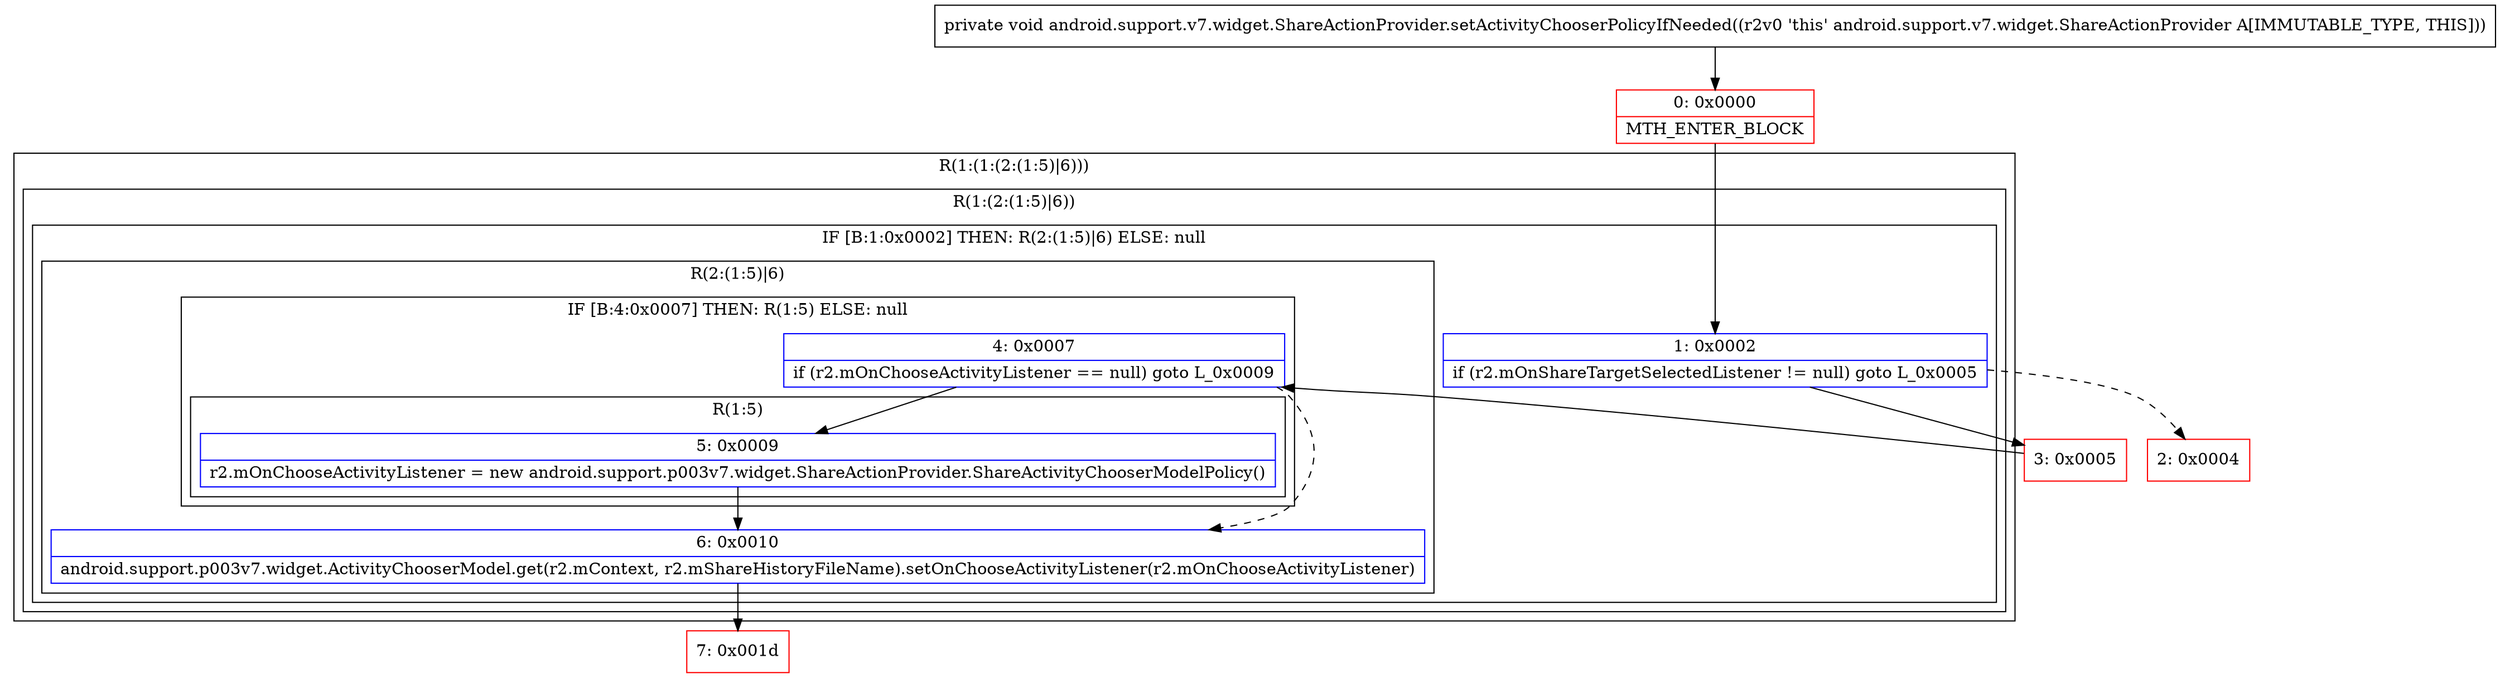 digraph "CFG forandroid.support.v7.widget.ShareActionProvider.setActivityChooserPolicyIfNeeded()V" {
subgraph cluster_Region_807740929 {
label = "R(1:(1:(2:(1:5)|6)))";
node [shape=record,color=blue];
subgraph cluster_Region_1122587769 {
label = "R(1:(2:(1:5)|6))";
node [shape=record,color=blue];
subgraph cluster_IfRegion_675276711 {
label = "IF [B:1:0x0002] THEN: R(2:(1:5)|6) ELSE: null";
node [shape=record,color=blue];
Node_1 [shape=record,label="{1\:\ 0x0002|if (r2.mOnShareTargetSelectedListener != null) goto L_0x0005\l}"];
subgraph cluster_Region_1938262870 {
label = "R(2:(1:5)|6)";
node [shape=record,color=blue];
subgraph cluster_IfRegion_1787543049 {
label = "IF [B:4:0x0007] THEN: R(1:5) ELSE: null";
node [shape=record,color=blue];
Node_4 [shape=record,label="{4\:\ 0x0007|if (r2.mOnChooseActivityListener == null) goto L_0x0009\l}"];
subgraph cluster_Region_1648977341 {
label = "R(1:5)";
node [shape=record,color=blue];
Node_5 [shape=record,label="{5\:\ 0x0009|r2.mOnChooseActivityListener = new android.support.p003v7.widget.ShareActionProvider.ShareActivityChooserModelPolicy()\l}"];
}
}
Node_6 [shape=record,label="{6\:\ 0x0010|android.support.p003v7.widget.ActivityChooserModel.get(r2.mContext, r2.mShareHistoryFileName).setOnChooseActivityListener(r2.mOnChooseActivityListener)\l}"];
}
}
}
}
Node_0 [shape=record,color=red,label="{0\:\ 0x0000|MTH_ENTER_BLOCK\l}"];
Node_2 [shape=record,color=red,label="{2\:\ 0x0004}"];
Node_3 [shape=record,color=red,label="{3\:\ 0x0005}"];
Node_7 [shape=record,color=red,label="{7\:\ 0x001d}"];
MethodNode[shape=record,label="{private void android.support.v7.widget.ShareActionProvider.setActivityChooserPolicyIfNeeded((r2v0 'this' android.support.v7.widget.ShareActionProvider A[IMMUTABLE_TYPE, THIS])) }"];
MethodNode -> Node_0;
Node_1 -> Node_2[style=dashed];
Node_1 -> Node_3;
Node_4 -> Node_5;
Node_4 -> Node_6[style=dashed];
Node_5 -> Node_6;
Node_6 -> Node_7;
Node_0 -> Node_1;
Node_3 -> Node_4;
}

